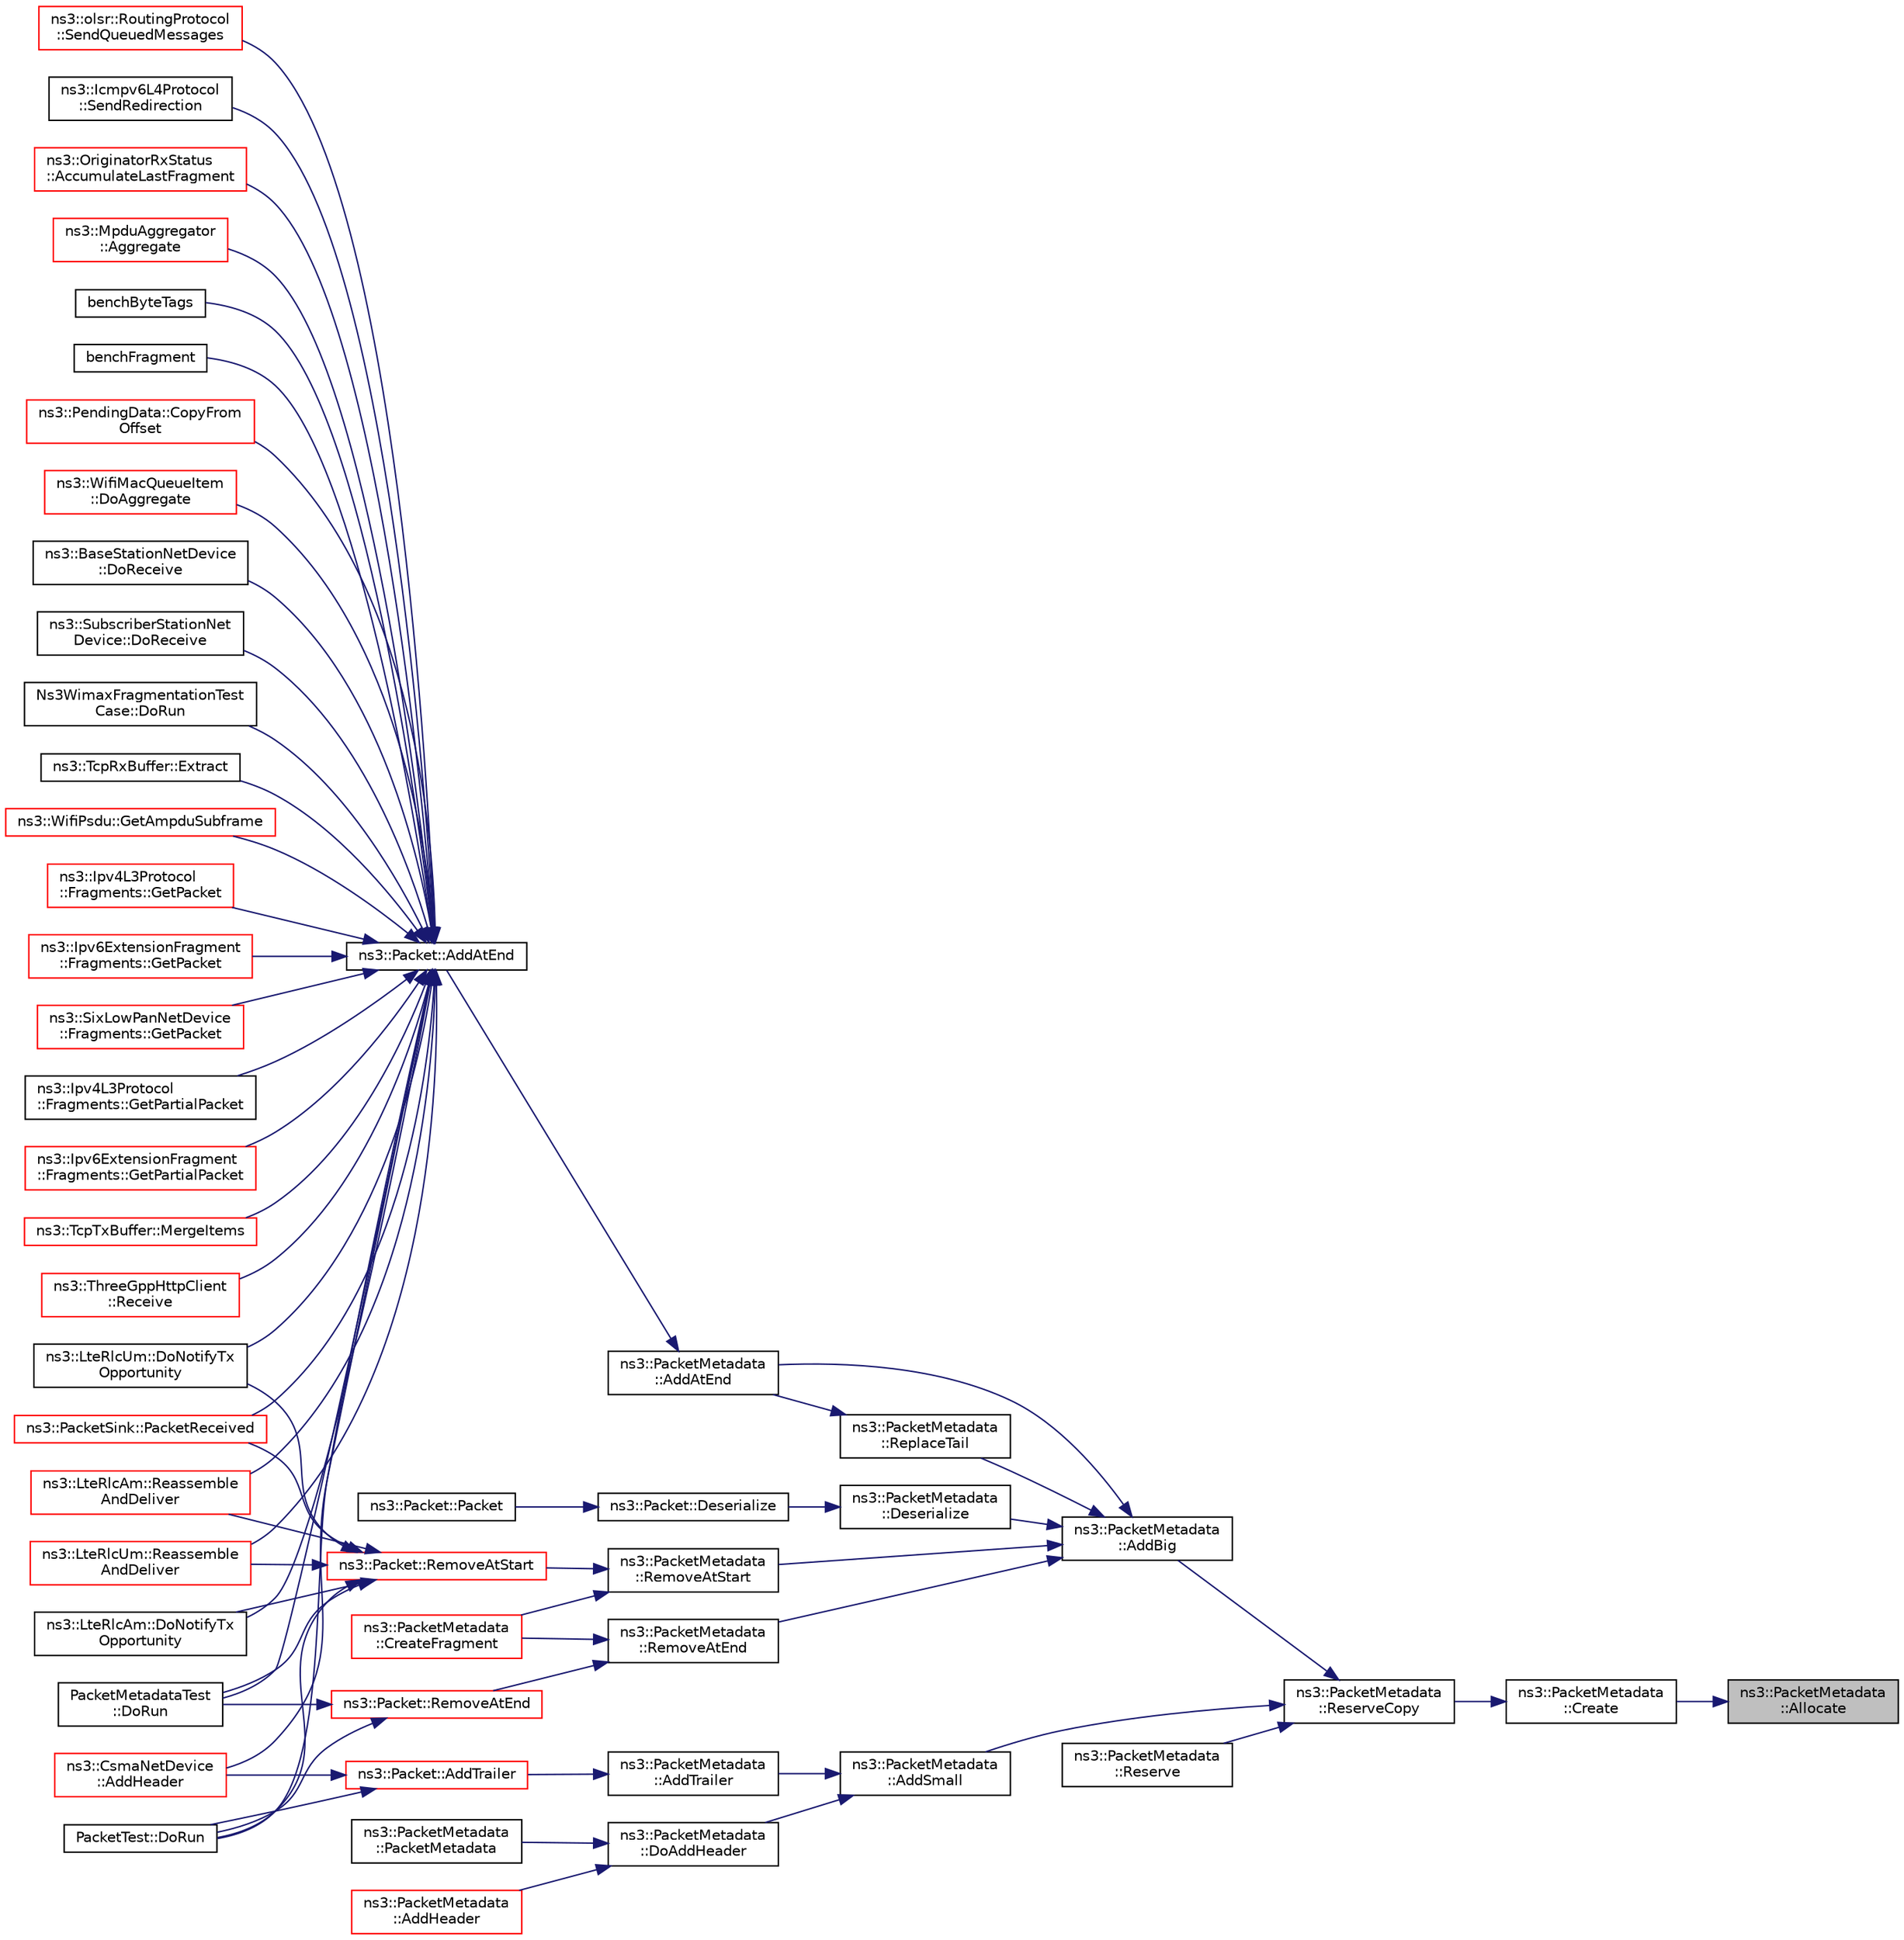digraph "ns3::PacketMetadata::Allocate"
{
 // LATEX_PDF_SIZE
  edge [fontname="Helvetica",fontsize="10",labelfontname="Helvetica",labelfontsize="10"];
  node [fontname="Helvetica",fontsize="10",shape=record];
  rankdir="RL";
  Node1 [label="ns3::PacketMetadata\l::Allocate",height=0.2,width=0.4,color="black", fillcolor="grey75", style="filled", fontcolor="black",tooltip="Allocate a buffer data storage."];
  Node1 -> Node2 [dir="back",color="midnightblue",fontsize="10",style="solid",fontname="Helvetica"];
  Node2 [label="ns3::PacketMetadata\l::Create",height=0.2,width=0.4,color="black", fillcolor="white", style="filled",URL="$classns3_1_1_packet_metadata.html#a94be0cf01bdfdf5dda7ae0afc475dc2a",tooltip="Create a buffer data storage."];
  Node2 -> Node3 [dir="back",color="midnightblue",fontsize="10",style="solid",fontname="Helvetica"];
  Node3 [label="ns3::PacketMetadata\l::ReserveCopy",height=0.2,width=0.4,color="black", fillcolor="white", style="filled",URL="$classns3_1_1_packet_metadata.html#a18a4039a86f4c212742f6359849ddfd6",tooltip="Reserve space and make a metadata copy."];
  Node3 -> Node4 [dir="back",color="midnightblue",fontsize="10",style="solid",fontname="Helvetica"];
  Node4 [label="ns3::PacketMetadata\l::AddBig",height=0.2,width=0.4,color="black", fillcolor="white", style="filled",URL="$classns3_1_1_packet_metadata.html#ae89a0bf5e3dcd624bd37bc8ca67544da",tooltip="Add a \"Big\" Item (a SmallItem plus an ExtraItem)"];
  Node4 -> Node5 [dir="back",color="midnightblue",fontsize="10",style="solid",fontname="Helvetica"];
  Node5 [label="ns3::PacketMetadata\l::AddAtEnd",height=0.2,width=0.4,color="black", fillcolor="white", style="filled",URL="$classns3_1_1_packet_metadata.html#af7ceb1a4a7ded625c85dbd477b5fc8b6",tooltip="Add a metadata at the metadata start."];
  Node5 -> Node6 [dir="back",color="midnightblue",fontsize="10",style="solid",fontname="Helvetica"];
  Node6 [label="ns3::Packet::AddAtEnd",height=0.2,width=0.4,color="black", fillcolor="white", style="filled",URL="$classns3_1_1_packet.html#a14ec3d4250b425468764de58f5837b6b",tooltip="Concatenate the input packet at the end of the current packet."];
  Node6 -> Node7 [dir="back",color="midnightblue",fontsize="10",style="solid",fontname="Helvetica"];
  Node7 [label="ns3::OriginatorRxStatus\l::AccumulateLastFragment",height=0.2,width=0.4,color="red", fillcolor="white", style="filled",URL="$classns3_1_1_originator_rx_status.html#a59c38c4a21335b5e82da00fdb0561af0",tooltip="We have received a last fragment of the fragmented packets (indicated by the no more fragment field)."];
  Node6 -> Node21 [dir="back",color="midnightblue",fontsize="10",style="solid",fontname="Helvetica"];
  Node21 [label="ns3::CsmaNetDevice\l::AddHeader",height=0.2,width=0.4,color="red", fillcolor="white", style="filled",URL="$classns3_1_1_csma_net_device.html#a736bf6ce5851ace677f8fc693a92855c",tooltip="Adds the necessary headers and trailers to a packet of data in order to respect the packet type."];
  Node6 -> Node24 [dir="back",color="midnightblue",fontsize="10",style="solid",fontname="Helvetica"];
  Node24 [label="ns3::MpduAggregator\l::Aggregate",height=0.2,width=0.4,color="red", fillcolor="white", style="filled",URL="$classns3_1_1_mpdu_aggregator.html#a8e4e158ca23bbd3141f8c584dcb7a5dc",tooltip="Aggregate an MPDU to an A-MPDU."];
  Node6 -> Node58 [dir="back",color="midnightblue",fontsize="10",style="solid",fontname="Helvetica"];
  Node58 [label="benchByteTags",height=0.2,width=0.4,color="black", fillcolor="white", style="filled",URL="$bench-packets_8cc.html#a74bbacc91e7fa270b5102afc76959cf1",tooltip=" "];
  Node6 -> Node59 [dir="back",color="midnightblue",fontsize="10",style="solid",fontname="Helvetica"];
  Node59 [label="benchFragment",height=0.2,width=0.4,color="black", fillcolor="white", style="filled",URL="$bench-packets_8cc.html#a6cabc7d91c4117351e595e4bb94b141d",tooltip=" "];
  Node6 -> Node60 [dir="back",color="midnightblue",fontsize="10",style="solid",fontname="Helvetica"];
  Node60 [label="ns3::PendingData::CopyFrom\lOffset",height=0.2,width=0.4,color="red", fillcolor="white", style="filled",URL="$classns3_1_1_pending_data.html#ab04639a5fcb15f47daa91c071f5cdfd2",tooltip="Copy data starting from a give offset."];
  Node6 -> Node62 [dir="back",color="midnightblue",fontsize="10",style="solid",fontname="Helvetica"];
  Node62 [label="ns3::WifiMacQueueItem\l::DoAggregate",height=0.2,width=0.4,color="red", fillcolor="white", style="filled",URL="$classns3_1_1_wifi_mac_queue_item.html#a6000ff915d70a940ac16fa35ee2fe933",tooltip="Aggregate the MSDU contained in the given MPDU to this MPDU (thus constituting an A-MSDU)."];
  Node6 -> Node64 [dir="back",color="midnightblue",fontsize="10",style="solid",fontname="Helvetica"];
  Node64 [label="ns3::LteRlcAm::DoNotifyTx\lOpportunity",height=0.2,width=0.4,color="black", fillcolor="white", style="filled",URL="$classns3_1_1_lte_rlc_am.html#a529666294956659251df1e79ffd3fca5",tooltip="MAC SAP."];
  Node6 -> Node65 [dir="back",color="midnightblue",fontsize="10",style="solid",fontname="Helvetica"];
  Node65 [label="ns3::LteRlcUm::DoNotifyTx\lOpportunity",height=0.2,width=0.4,color="black", fillcolor="white", style="filled",URL="$classns3_1_1_lte_rlc_um.html#a8d744cea1946d4fe5ecaaf867e51d19a",tooltip="MAC SAP."];
  Node6 -> Node66 [dir="back",color="midnightblue",fontsize="10",style="solid",fontname="Helvetica"];
  Node66 [label="ns3::BaseStationNetDevice\l::DoReceive",height=0.2,width=0.4,color="black", fillcolor="white", style="filled",URL="$classns3_1_1_base_station_net_device.html#a0a6bf3deb17ab1adde07a1ed62875067",tooltip="Receive packet."];
  Node6 -> Node67 [dir="back",color="midnightblue",fontsize="10",style="solid",fontname="Helvetica"];
  Node67 [label="ns3::SubscriberStationNet\lDevice::DoReceive",height=0.2,width=0.4,color="black", fillcolor="white", style="filled",URL="$classns3_1_1_subscriber_station_net_device.html#a2cdd421837891adea005eb7cde668a1f",tooltip="Receive a packet."];
  Node6 -> Node68 [dir="back",color="midnightblue",fontsize="10",style="solid",fontname="Helvetica"];
  Node68 [label="PacketMetadataTest\l::DoRun",height=0.2,width=0.4,color="black", fillcolor="white", style="filled",URL="$class_packet_metadata_test.html#a5157cf5ecf0e631ad2a70c61375ebfc3",tooltip="Implementation to actually run this TestCase."];
  Node6 -> Node69 [dir="back",color="midnightblue",fontsize="10",style="solid",fontname="Helvetica"];
  Node69 [label="PacketTest::DoRun",height=0.2,width=0.4,color="black", fillcolor="white", style="filled",URL="$class_packet_test.html#a2f4d69aa1b21616ea14efd54fee55da2",tooltip="Implementation to actually run this TestCase."];
  Node6 -> Node70 [dir="back",color="midnightblue",fontsize="10",style="solid",fontname="Helvetica"];
  Node70 [label="Ns3WimaxFragmentationTest\lCase::DoRun",height=0.2,width=0.4,color="black", fillcolor="white", style="filled",URL="$class_ns3_wimax_fragmentation_test_case.html#ac4725340138d07d67dbb72aaa5ccd84b",tooltip="Implementation to actually run this TestCase."];
  Node6 -> Node71 [dir="back",color="midnightblue",fontsize="10",style="solid",fontname="Helvetica"];
  Node71 [label="ns3::TcpRxBuffer::Extract",height=0.2,width=0.4,color="black", fillcolor="white", style="filled",URL="$classns3_1_1_tcp_rx_buffer.html#a0a1254a5afa4cec6307a40af3ff46d30",tooltip="Extract data from the head of the buffer as indicated by nextRxSeq."];
  Node6 -> Node72 [dir="back",color="midnightblue",fontsize="10",style="solid",fontname="Helvetica"];
  Node72 [label="ns3::WifiPsdu::GetAmpduSubframe",height=0.2,width=0.4,color="red", fillcolor="white", style="filled",URL="$classns3_1_1_wifi_psdu.html#a5613df833c8652c3be93192a06b516e6",tooltip="Get a copy of the i-th A-MPDU subframe (includes subframe header, MPDU, and possibly padding)"];
  Node6 -> Node73 [dir="back",color="midnightblue",fontsize="10",style="solid",fontname="Helvetica"];
  Node73 [label="ns3::Ipv4L3Protocol\l::Fragments::GetPacket",height=0.2,width=0.4,color="red", fillcolor="white", style="filled",URL="$classns3_1_1_ipv4_l3_protocol_1_1_fragments.html#adb45e745bcafe1fad9fdfbb88e685df5",tooltip="Get the entire packet."];
  Node6 -> Node81 [dir="back",color="midnightblue",fontsize="10",style="solid",fontname="Helvetica"];
  Node81 [label="ns3::Ipv6ExtensionFragment\l::Fragments::GetPacket",height=0.2,width=0.4,color="red", fillcolor="white", style="filled",URL="$classns3_1_1_ipv6_extension_fragment_1_1_fragments.html#a2308b508eac529beff323396eaaaebab",tooltip="Get the entire packet."];
  Node6 -> Node83 [dir="back",color="midnightblue",fontsize="10",style="solid",fontname="Helvetica"];
  Node83 [label="ns3::SixLowPanNetDevice\l::Fragments::GetPacket",height=0.2,width=0.4,color="red", fillcolor="white", style="filled",URL="$classns3_1_1_six_low_pan_net_device_1_1_fragments.html#aa9ec2708c8a1717ed5b9acd52c1bf0a1",tooltip="Get the entire packet."];
  Node6 -> Node87 [dir="back",color="midnightblue",fontsize="10",style="solid",fontname="Helvetica"];
  Node87 [label="ns3::Ipv4L3Protocol\l::Fragments::GetPartialPacket",height=0.2,width=0.4,color="black", fillcolor="white", style="filled",URL="$classns3_1_1_ipv4_l3_protocol_1_1_fragments.html#a13e7ea53f11130744dea53667fb3ff83",tooltip="Get the complete part of the packet."];
  Node6 -> Node88 [dir="back",color="midnightblue",fontsize="10",style="solid",fontname="Helvetica"];
  Node88 [label="ns3::Ipv6ExtensionFragment\l::Fragments::GetPartialPacket",height=0.2,width=0.4,color="red", fillcolor="white", style="filled",URL="$classns3_1_1_ipv6_extension_fragment_1_1_fragments.html#a1a7a254bba0ce4afcb74d5a3e99bb906",tooltip="Get the packet parts so far received."];
  Node6 -> Node92 [dir="back",color="midnightblue",fontsize="10",style="solid",fontname="Helvetica"];
  Node92 [label="ns3::TcpTxBuffer::MergeItems",height=0.2,width=0.4,color="red", fillcolor="white", style="filled",URL="$classns3_1_1_tcp_tx_buffer.html#acd8b1a260f0016fcfd315db108ae596c",tooltip="Merge two TcpTxItem."];
  Node6 -> Node102 [dir="back",color="midnightblue",fontsize="10",style="solid",fontname="Helvetica"];
  Node102 [label="ns3::PacketSink::PacketReceived",height=0.2,width=0.4,color="red", fillcolor="white", style="filled",URL="$classns3_1_1_packet_sink.html#af1b771e838a0596a019bdc12cadf7521",tooltip="Packet received: assemble byte stream to extract SeqTsSizeHeader."];
  Node6 -> Node106 [dir="back",color="midnightblue",fontsize="10",style="solid",fontname="Helvetica"];
  Node106 [label="ns3::LteRlcAm::Reassemble\lAndDeliver",height=0.2,width=0.4,color="red", fillcolor="white", style="filled",URL="$classns3_1_1_lte_rlc_am.html#ada1201339d0a54e50adc27b09d3c5c1e",tooltip="Reassemble and deliver."];
  Node6 -> Node108 [dir="back",color="midnightblue",fontsize="10",style="solid",fontname="Helvetica"];
  Node108 [label="ns3::LteRlcUm::Reassemble\lAndDeliver",height=0.2,width=0.4,color="red", fillcolor="white", style="filled",URL="$classns3_1_1_lte_rlc_um.html#a103ba1e3d14eb2604a44d1bef7fe7cb7",tooltip="Reassemble and deliver function."];
  Node6 -> Node113 [dir="back",color="midnightblue",fontsize="10",style="solid",fontname="Helvetica"];
  Node113 [label="ns3::ThreeGppHttpClient\l::Receive",height=0.2,width=0.4,color="red", fillcolor="white", style="filled",URL="$classns3_1_1_three_gpp_http_client.html#aefb3b587a587f771128f50882b019280",tooltip="Simulate a consumption of the received packet by subtracting the packet size from the internal counte..."];
  Node6 -> Node120 [dir="back",color="midnightblue",fontsize="10",style="solid",fontname="Helvetica"];
  Node120 [label="ns3::olsr::RoutingProtocol\l::SendQueuedMessages",height=0.2,width=0.4,color="red", fillcolor="white", style="filled",URL="$classns3_1_1olsr_1_1_routing_protocol.html#a02c3a2e817645ba46a3c7b4744ff3f29",tooltip="Creates as many OLSR packets as needed in order to send all buffered OLSR messages."];
  Node6 -> Node122 [dir="back",color="midnightblue",fontsize="10",style="solid",fontname="Helvetica"];
  Node122 [label="ns3::Icmpv6L4Protocol\l::SendRedirection",height=0.2,width=0.4,color="black", fillcolor="white", style="filled",URL="$classns3_1_1_icmpv6_l4_protocol.html#a775f19603b15e25f287f54096a3f26cb",tooltip="Send an ICMPv6 Redirection."];
  Node4 -> Node123 [dir="back",color="midnightblue",fontsize="10",style="solid",fontname="Helvetica"];
  Node123 [label="ns3::PacketMetadata\l::Deserialize",height=0.2,width=0.4,color="black", fillcolor="white", style="filled",URL="$classns3_1_1_packet_metadata.html#a88efb0a5ff0339b9430ded4e3452397d",tooltip="Deserialization from raw uint8_t*."];
  Node123 -> Node124 [dir="back",color="midnightblue",fontsize="10",style="solid",fontname="Helvetica"];
  Node124 [label="ns3::Packet::Deserialize",height=0.2,width=0.4,color="black", fillcolor="white", style="filled",URL="$classns3_1_1_packet.html#a196f5609e8b04efef405cab130612151",tooltip="Deserializes a packet."];
  Node124 -> Node125 [dir="back",color="midnightblue",fontsize="10",style="solid",fontname="Helvetica"];
  Node125 [label="ns3::Packet::Packet",height=0.2,width=0.4,color="black", fillcolor="white", style="filled",URL="$classns3_1_1_packet.html#ab2d46939241156115411e66aa1a65f09",tooltip="Create a new packet from the serialized buffer."];
  Node4 -> Node126 [dir="back",color="midnightblue",fontsize="10",style="solid",fontname="Helvetica"];
  Node126 [label="ns3::PacketMetadata\l::RemoveAtEnd",height=0.2,width=0.4,color="black", fillcolor="white", style="filled",URL="$classns3_1_1_packet_metadata.html#a7c76154f5302bd55a68406f0103d50c6",tooltip="Remove a chunk of metadata at the metadata end."];
  Node126 -> Node127 [dir="back",color="midnightblue",fontsize="10",style="solid",fontname="Helvetica"];
  Node127 [label="ns3::PacketMetadata\l::CreateFragment",height=0.2,width=0.4,color="red", fillcolor="white", style="filled",URL="$classns3_1_1_packet_metadata.html#a0d5fd6d6a05b04eb1bb9a00c05e6a16c",tooltip="Creates a fragment."];
  Node126 -> Node163 [dir="back",color="midnightblue",fontsize="10",style="solid",fontname="Helvetica"];
  Node163 [label="ns3::Packet::RemoveAtEnd",height=0.2,width=0.4,color="red", fillcolor="white", style="filled",URL="$classns3_1_1_packet.html#a607de6c1abda2a960e99a3b59fd35d14",tooltip="Remove size bytes from the end of the current packet."];
  Node163 -> Node68 [dir="back",color="midnightblue",fontsize="10",style="solid",fontname="Helvetica"];
  Node163 -> Node69 [dir="back",color="midnightblue",fontsize="10",style="solid",fontname="Helvetica"];
  Node4 -> Node172 [dir="back",color="midnightblue",fontsize="10",style="solid",fontname="Helvetica"];
  Node172 [label="ns3::PacketMetadata\l::RemoveAtStart",height=0.2,width=0.4,color="black", fillcolor="white", style="filled",URL="$classns3_1_1_packet_metadata.html#a9a0300e7ae709f269d59b6733e590d56",tooltip="Remove a chunk of metadata at the metadata start."];
  Node172 -> Node127 [dir="back",color="midnightblue",fontsize="10",style="solid",fontname="Helvetica"];
  Node172 -> Node173 [dir="back",color="midnightblue",fontsize="10",style="solid",fontname="Helvetica"];
  Node173 [label="ns3::Packet::RemoveAtStart",height=0.2,width=0.4,color="red", fillcolor="white", style="filled",URL="$classns3_1_1_packet.html#a78aa207e7921dd2f9f7e0d0b7a1c730a",tooltip="Remove size bytes from the start of the current packet."];
  Node173 -> Node64 [dir="back",color="midnightblue",fontsize="10",style="solid",fontname="Helvetica"];
  Node173 -> Node65 [dir="back",color="midnightblue",fontsize="10",style="solid",fontname="Helvetica"];
  Node173 -> Node68 [dir="back",color="midnightblue",fontsize="10",style="solid",fontname="Helvetica"];
  Node173 -> Node69 [dir="back",color="midnightblue",fontsize="10",style="solid",fontname="Helvetica"];
  Node173 -> Node102 [dir="back",color="midnightblue",fontsize="10",style="solid",fontname="Helvetica"];
  Node173 -> Node106 [dir="back",color="midnightblue",fontsize="10",style="solid",fontname="Helvetica"];
  Node173 -> Node108 [dir="back",color="midnightblue",fontsize="10",style="solid",fontname="Helvetica"];
  Node4 -> Node233 [dir="back",color="midnightblue",fontsize="10",style="solid",fontname="Helvetica"];
  Node233 [label="ns3::PacketMetadata\l::ReplaceTail",height=0.2,width=0.4,color="black", fillcolor="white", style="filled",URL="$classns3_1_1_packet_metadata.html#a0ad8fd1e4af8eaafca676b4cc3d9749b",tooltip="Replace the tail."];
  Node233 -> Node5 [dir="back",color="midnightblue",fontsize="10",style="solid",fontname="Helvetica"];
  Node3 -> Node234 [dir="back",color="midnightblue",fontsize="10",style="solid",fontname="Helvetica"];
  Node234 [label="ns3::PacketMetadata\l::AddSmall",height=0.2,width=0.4,color="black", fillcolor="white", style="filled",URL="$classns3_1_1_packet_metadata.html#a9d74d684e6a7448a6790220c6c8e99f2",tooltip="Add a SmallItem."];
  Node234 -> Node235 [dir="back",color="midnightblue",fontsize="10",style="solid",fontname="Helvetica"];
  Node235 [label="ns3::PacketMetadata\l::AddTrailer",height=0.2,width=0.4,color="black", fillcolor="white", style="filled",URL="$classns3_1_1_packet_metadata.html#afd698b5f0ce0e9f498fff8a6915837c5",tooltip="Add a trailer."];
  Node235 -> Node236 [dir="back",color="midnightblue",fontsize="10",style="solid",fontname="Helvetica"];
  Node236 [label="ns3::Packet::AddTrailer",height=0.2,width=0.4,color="red", fillcolor="white", style="filled",URL="$classns3_1_1_packet.html#ae26b490c30ae5bc98be5181ec6e06db8",tooltip="Add trailer to this packet."];
  Node236 -> Node21 [dir="back",color="midnightblue",fontsize="10",style="solid",fontname="Helvetica"];
  Node236 -> Node69 [dir="back",color="midnightblue",fontsize="10",style="solid",fontname="Helvetica"];
  Node234 -> Node266 [dir="back",color="midnightblue",fontsize="10",style="solid",fontname="Helvetica"];
  Node266 [label="ns3::PacketMetadata\l::DoAddHeader",height=0.2,width=0.4,color="black", fillcolor="white", style="filled",URL="$classns3_1_1_packet_metadata.html#ae5ad09674e28733405c49b2655c51a5a",tooltip="Add an header."];
  Node266 -> Node267 [dir="back",color="midnightblue",fontsize="10",style="solid",fontname="Helvetica"];
  Node267 [label="ns3::PacketMetadata\l::PacketMetadata",height=0.2,width=0.4,color="black", fillcolor="white", style="filled",URL="$classns3_1_1_packet_metadata.html#a3c1a7bc063be52d90c9bdf7dbbcfeff7",tooltip="Constructor."];
  Node266 -> Node268 [dir="back",color="midnightblue",fontsize="10",style="solid",fontname="Helvetica"];
  Node268 [label="ns3::PacketMetadata\l::AddHeader",height=0.2,width=0.4,color="red", fillcolor="white", style="filled",URL="$classns3_1_1_packet_metadata.html#abdce736c4c5f647242f0808c0d2f9249",tooltip="Add an header."];
  Node3 -> Node757 [dir="back",color="midnightblue",fontsize="10",style="solid",fontname="Helvetica"];
  Node757 [label="ns3::PacketMetadata\l::Reserve",height=0.2,width=0.4,color="black", fillcolor="white", style="filled",URL="$classns3_1_1_packet_metadata.html#a6c58b1e40fee94cdae50c0bf6571bf85",tooltip="Reserve space."];
}
